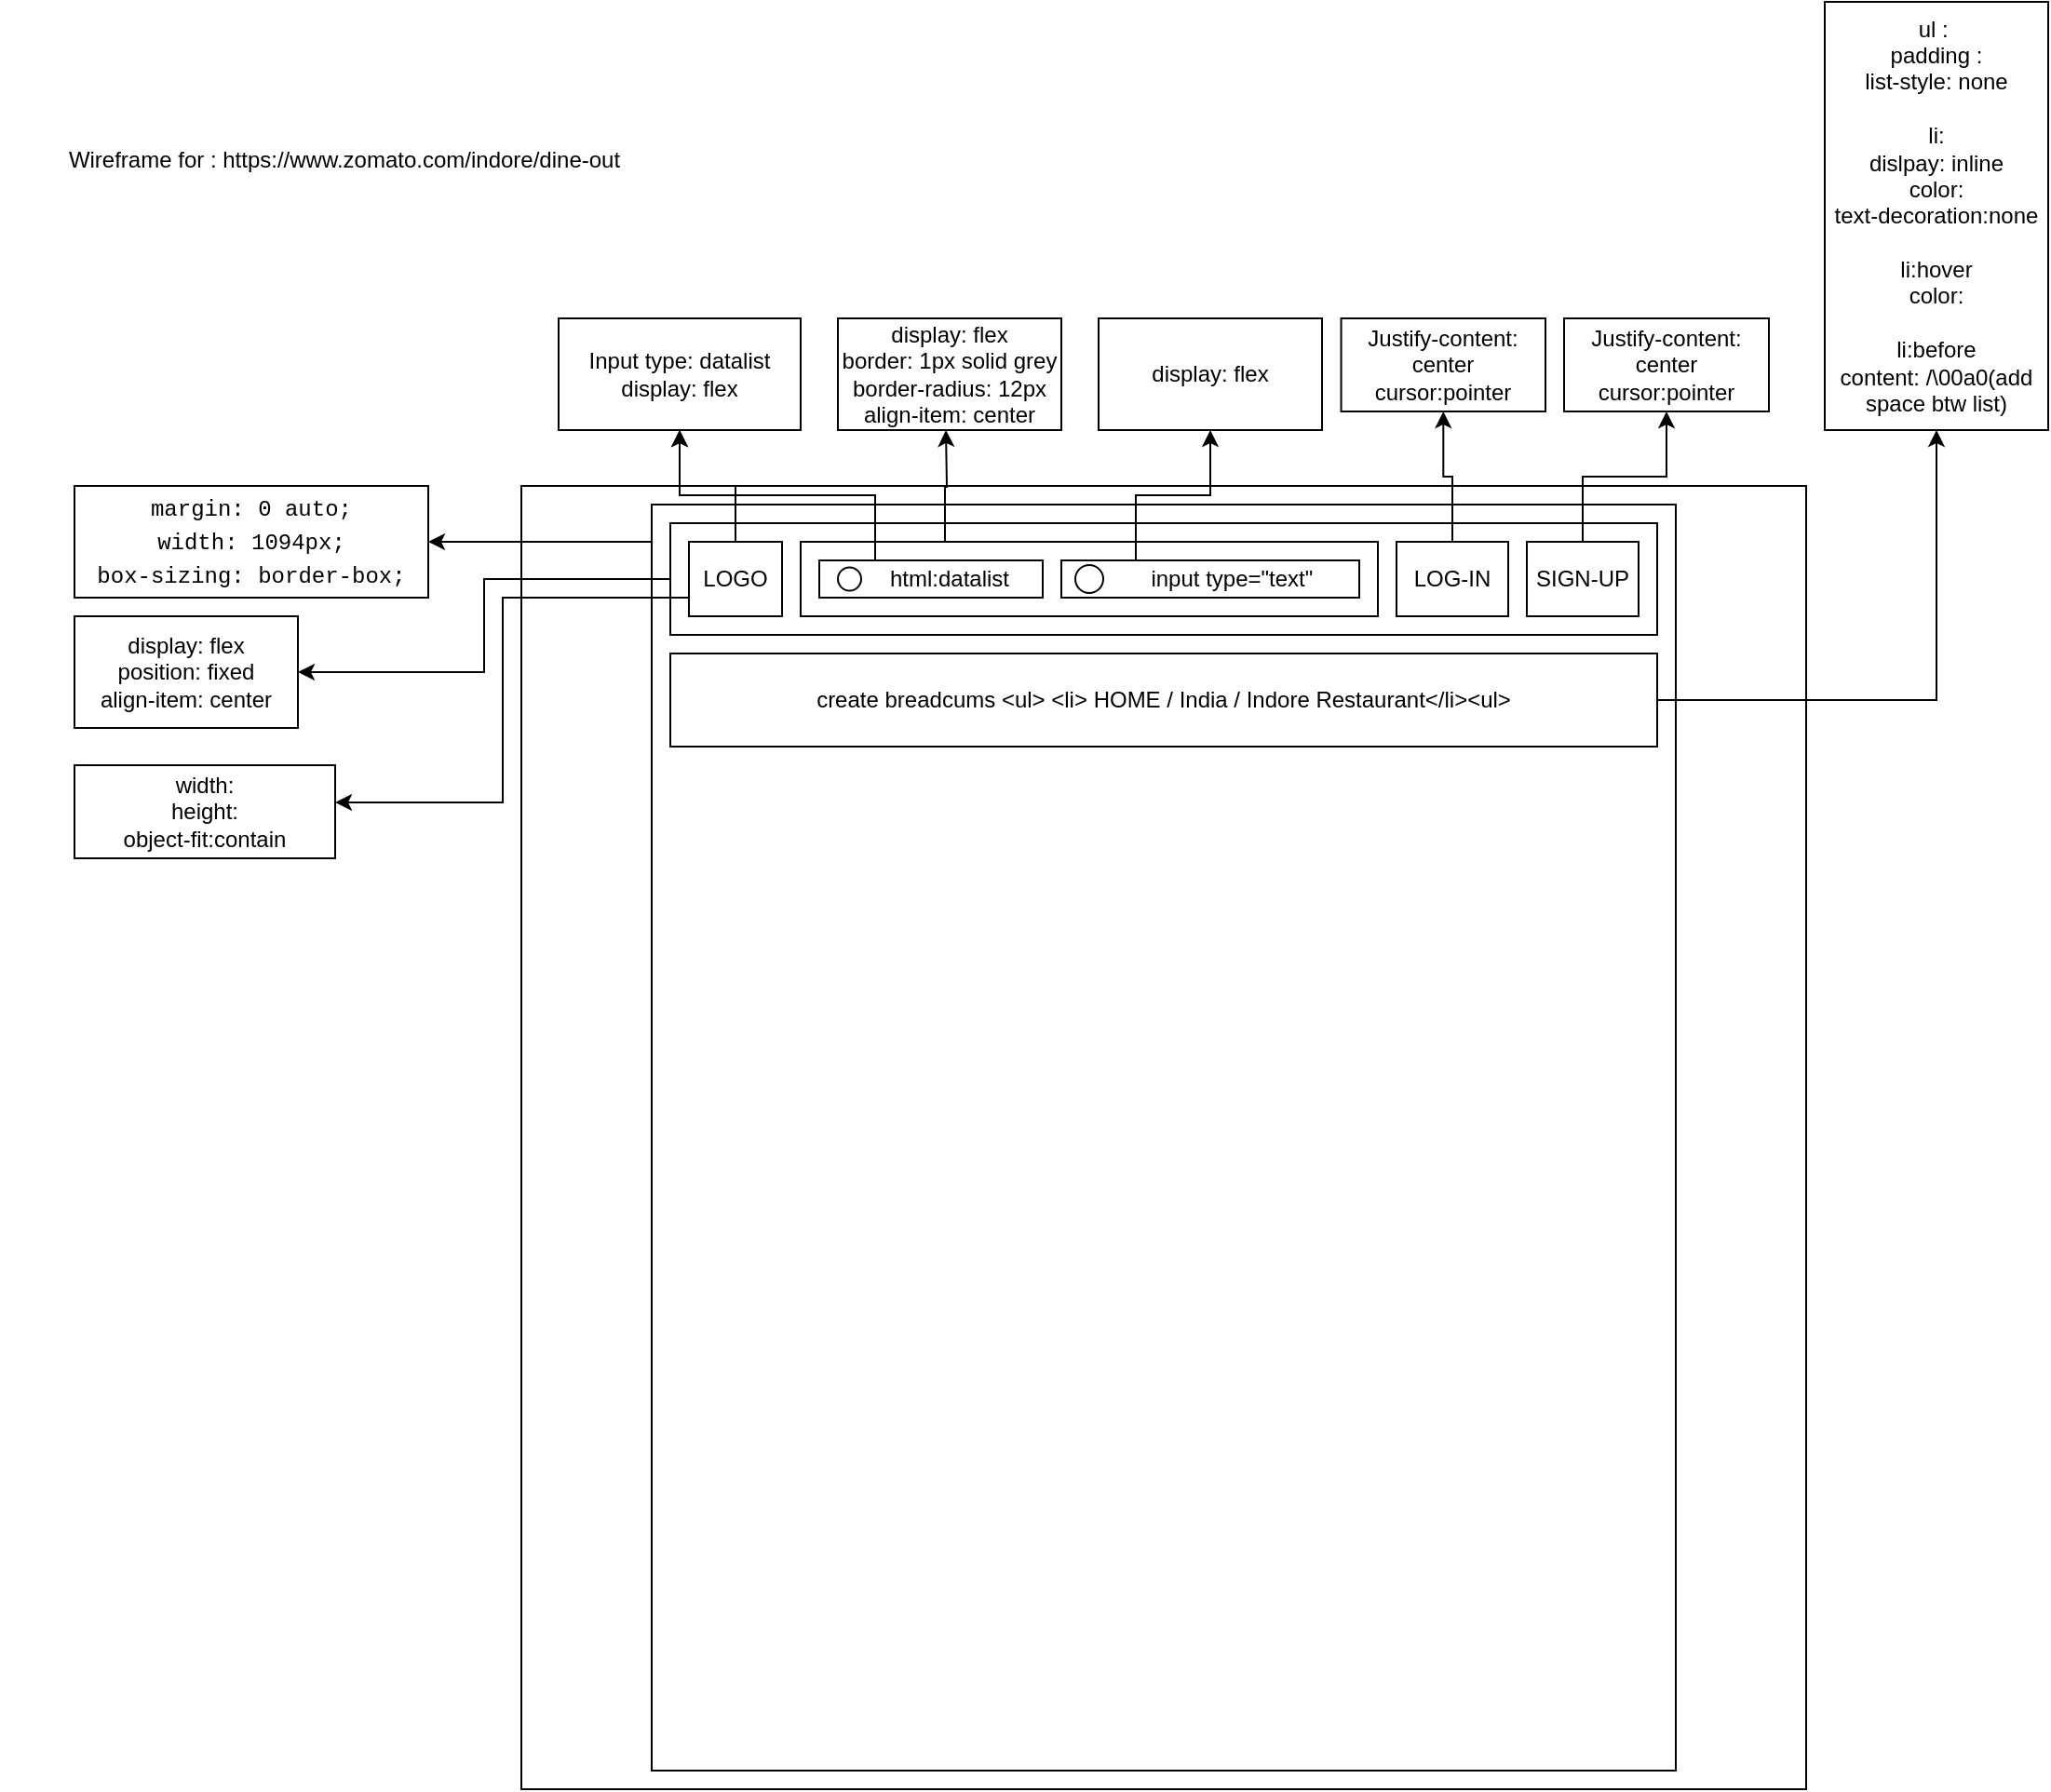 <mxfile version="17.4.5" type="device"><diagram id="UArlomWxdlsz3za1n32T" name="Page-1"><mxGraphModel dx="2088" dy="2030" grid="1" gridSize="10" guides="1" tooltips="1" connect="1" arrows="1" fold="1" page="1" pageScale="1" pageWidth="827" pageHeight="1169" math="0" shadow="0"><root><mxCell id="0"/><mxCell id="1" parent="0"/><mxCell id="eE9asOYMiKsrxintRL04-1" value="" style="rounded=0;whiteSpace=wrap;html=1;" parent="1" vertex="1"><mxGeometry x="350" y="500" width="120" height="60" as="geometry"/></mxCell><mxCell id="eE9asOYMiKsrxintRL04-2" value="" style="rounded=0;whiteSpace=wrap;html=1;" parent="1" vertex="1"><mxGeometry x="60" y="80" width="690" height="700" as="geometry"/></mxCell><mxCell id="qiycJIwIxfcYL5xOUlaX-5" style="edgeStyle=orthogonalEdgeStyle;rounded=0;orthogonalLoop=1;jettySize=auto;html=1;exitX=0;exitY=0.25;exitDx=0;exitDy=0;" edge="1" parent="1" source="qiycJIwIxfcYL5xOUlaX-1" target="qiycJIwIxfcYL5xOUlaX-6"><mxGeometry relative="1" as="geometry"><mxPoint y="110" as="targetPoint"/><Array as="points"><mxPoint x="130" y="110"/><mxPoint x="20" y="110"/></Array></mxGeometry></mxCell><mxCell id="qiycJIwIxfcYL5xOUlaX-1" value="" style="rounded=0;whiteSpace=wrap;html=1;" vertex="1" parent="1"><mxGeometry x="130" y="90" width="550" height="680" as="geometry"/></mxCell><mxCell id="qiycJIwIxfcYL5xOUlaX-6" value="&lt;div style=&quot;font-family: &amp;#34;menlo&amp;#34; , &amp;#34;monaco&amp;#34; , &amp;#34;courier new&amp;#34; , monospace ; line-height: 18px&quot;&gt;&lt;div&gt;&lt;span style=&quot;background-color: rgb(255 , 255 , 255)&quot;&gt;margin: 0 auto;&lt;/span&gt;&lt;/div&gt;&lt;div&gt;  &lt;span style=&quot;background-color: rgb(255 , 255 , 255)&quot;&gt;width: 1094px;&lt;/span&gt;&lt;/div&gt;&lt;div&gt;  &lt;span style=&quot;background-color: rgb(255 , 255 , 255)&quot;&gt;box-sizing: border-box;&lt;/span&gt;&lt;/div&gt;&lt;/div&gt;" style="rounded=0;whiteSpace=wrap;html=1;" vertex="1" parent="1"><mxGeometry x="-180" y="80" width="190" height="60" as="geometry"/></mxCell><mxCell id="qiycJIwIxfcYL5xOUlaX-9" value="" style="edgeStyle=orthogonalEdgeStyle;rounded=0;orthogonalLoop=1;jettySize=auto;html=1;" edge="1" parent="1" source="qiycJIwIxfcYL5xOUlaX-7" target="qiycJIwIxfcYL5xOUlaX-8"><mxGeometry relative="1" as="geometry"/></mxCell><mxCell id="qiycJIwIxfcYL5xOUlaX-7" value="" style="rounded=0;whiteSpace=wrap;html=1;" vertex="1" parent="1"><mxGeometry x="140" y="100" width="530" height="60" as="geometry"/></mxCell><mxCell id="qiycJIwIxfcYL5xOUlaX-8" value="display: flex&lt;br&gt;position: fixed&lt;br&gt;align-item: center" style="whiteSpace=wrap;html=1;rounded=0;" vertex="1" parent="1"><mxGeometry x="-180" y="150" width="120" height="60" as="geometry"/></mxCell><mxCell id="qiycJIwIxfcYL5xOUlaX-12" value="" style="edgeStyle=orthogonalEdgeStyle;rounded=0;orthogonalLoop=1;jettySize=auto;html=1;" edge="1" parent="1" source="qiycJIwIxfcYL5xOUlaX-10" target="qiycJIwIxfcYL5xOUlaX-11"><mxGeometry relative="1" as="geometry"><Array as="points"><mxPoint x="50" y="140"/><mxPoint x="50" y="250"/></Array></mxGeometry></mxCell><mxCell id="qiycJIwIxfcYL5xOUlaX-34" value="" style="edgeStyle=orthogonalEdgeStyle;rounded=0;orthogonalLoop=1;jettySize=auto;html=1;fontColor=#000000;" edge="1" parent="1" source="qiycJIwIxfcYL5xOUlaX-10" target="qiycJIwIxfcYL5xOUlaX-21"><mxGeometry relative="1" as="geometry"/></mxCell><mxCell id="qiycJIwIxfcYL5xOUlaX-10" value="LOGO" style="rounded=0;whiteSpace=wrap;html=1;" vertex="1" parent="1"><mxGeometry x="150" y="110" width="50" height="40" as="geometry"/></mxCell><mxCell id="qiycJIwIxfcYL5xOUlaX-11" value="width:&lt;br&gt;height:&lt;br&gt;object-fit:contain" style="rounded=0;whiteSpace=wrap;html=1;" vertex="1" parent="1"><mxGeometry x="-180" y="230" width="140" height="50" as="geometry"/></mxCell><mxCell id="qiycJIwIxfcYL5xOUlaX-15" style="edgeStyle=orthogonalEdgeStyle;rounded=0;orthogonalLoop=1;jettySize=auto;html=1;exitX=0.25;exitY=0;exitDx=0;exitDy=0;" edge="1" parent="1" source="qiycJIwIxfcYL5xOUlaX-13"><mxGeometry relative="1" as="geometry"><mxPoint x="288" y="50" as="targetPoint"/></mxGeometry></mxCell><mxCell id="qiycJIwIxfcYL5xOUlaX-13" value="" style="rounded=0;whiteSpace=wrap;html=1;" vertex="1" parent="1"><mxGeometry x="210" y="110" width="310" height="40" as="geometry"/></mxCell><mxCell id="qiycJIwIxfcYL5xOUlaX-27" style="edgeStyle=orthogonalEdgeStyle;rounded=0;orthogonalLoop=1;jettySize=auto;html=1;exitX=0.5;exitY=0;exitDx=0;exitDy=0;" edge="1" parent="1" source="qiycJIwIxfcYL5xOUlaX-14" target="qiycJIwIxfcYL5xOUlaX-28"><mxGeometry relative="1" as="geometry"><mxPoint x="560.273" y="30" as="targetPoint"/></mxGeometry></mxCell><mxCell id="qiycJIwIxfcYL5xOUlaX-14" value="LOG-IN" style="rounded=0;whiteSpace=wrap;html=1;" vertex="1" parent="1"><mxGeometry x="530" y="110" width="60" height="40" as="geometry"/></mxCell><mxCell id="qiycJIwIxfcYL5xOUlaX-16" value="display: flex&lt;br&gt;border: 1px solid grey&lt;br&gt;border-radius: 12px&lt;br&gt;align-item: center" style="rounded=0;whiteSpace=wrap;html=1;" vertex="1" parent="1"><mxGeometry x="230" y="-10" width="120" height="60" as="geometry"/></mxCell><mxCell id="qiycJIwIxfcYL5xOUlaX-17" value="Wireframe for :&amp;nbsp;https://www.zomato.com/indore/dine-out" style="text;html=1;strokeColor=none;fillColor=none;align=center;verticalAlign=middle;whiteSpace=wrap;rounded=0;" vertex="1" parent="1"><mxGeometry x="-220" y="-110" width="370" height="30" as="geometry"/></mxCell><mxCell id="qiycJIwIxfcYL5xOUlaX-20" style="edgeStyle=orthogonalEdgeStyle;rounded=0;orthogonalLoop=1;jettySize=auto;html=1;exitX=0.25;exitY=0;exitDx=0;exitDy=0;" edge="1" parent="1" source="qiycJIwIxfcYL5xOUlaX-18" target="qiycJIwIxfcYL5xOUlaX-21"><mxGeometry relative="1" as="geometry"><mxPoint x="170" y="20" as="targetPoint"/></mxGeometry></mxCell><mxCell id="qiycJIwIxfcYL5xOUlaX-18" value="&amp;nbsp; &amp;nbsp; &amp;nbsp; html:datalist" style="rounded=0;whiteSpace=wrap;html=1;" vertex="1" parent="1"><mxGeometry x="220" y="120" width="120" height="20" as="geometry"/></mxCell><mxCell id="qiycJIwIxfcYL5xOUlaX-24" style="edgeStyle=orthogonalEdgeStyle;rounded=0;orthogonalLoop=1;jettySize=auto;html=1;exitX=0.25;exitY=0;exitDx=0;exitDy=0;" edge="1" parent="1" source="qiycJIwIxfcYL5xOUlaX-19" target="qiycJIwIxfcYL5xOUlaX-25"><mxGeometry relative="1" as="geometry"><mxPoint x="390" y="30" as="targetPoint"/></mxGeometry></mxCell><mxCell id="qiycJIwIxfcYL5xOUlaX-19" value="&amp;nbsp; &amp;nbsp; &amp;nbsp; &amp;nbsp;input type=&quot;text&quot;" style="rounded=0;whiteSpace=wrap;html=1;" vertex="1" parent="1"><mxGeometry x="350" y="120" width="160" height="20" as="geometry"/></mxCell><mxCell id="qiycJIwIxfcYL5xOUlaX-21" value="Input type: datalist&lt;br&gt;display: flex" style="rounded=0;whiteSpace=wrap;html=1;" vertex="1" parent="1"><mxGeometry x="80" y="-10" width="130" height="60" as="geometry"/></mxCell><mxCell id="qiycJIwIxfcYL5xOUlaX-22" value="" style="ellipse;whiteSpace=wrap;html=1;aspect=fixed;" vertex="1" parent="1"><mxGeometry x="357.5" y="122.5" width="15" height="15" as="geometry"/></mxCell><mxCell id="qiycJIwIxfcYL5xOUlaX-23" value="" style="ellipse;whiteSpace=wrap;html=1;aspect=fixed;" vertex="1" parent="1"><mxGeometry x="230" y="123.75" width="12.5" height="12.5" as="geometry"/></mxCell><mxCell id="qiycJIwIxfcYL5xOUlaX-25" value="display: flex&lt;br&gt;" style="rounded=0;whiteSpace=wrap;html=1;" vertex="1" parent="1"><mxGeometry x="370" y="-10" width="120" height="60" as="geometry"/></mxCell><mxCell id="qiycJIwIxfcYL5xOUlaX-29" style="edgeStyle=orthogonalEdgeStyle;rounded=0;orthogonalLoop=1;jettySize=auto;html=1;exitX=0.5;exitY=0;exitDx=0;exitDy=0;" edge="1" parent="1" source="qiycJIwIxfcYL5xOUlaX-26" target="qiycJIwIxfcYL5xOUlaX-30"><mxGeometry relative="1" as="geometry"><mxPoint x="680" y="30" as="targetPoint"/></mxGeometry></mxCell><mxCell id="qiycJIwIxfcYL5xOUlaX-26" value="SIGN-UP" style="rounded=0;whiteSpace=wrap;html=1;" vertex="1" parent="1"><mxGeometry x="600" y="110" width="60" height="40" as="geometry"/></mxCell><mxCell id="qiycJIwIxfcYL5xOUlaX-28" value="Justify-content: center&lt;br&gt;cursor:pointer" style="rounded=0;whiteSpace=wrap;html=1;" vertex="1" parent="1"><mxGeometry x="500.27" y="-10" width="109.73" height="50" as="geometry"/></mxCell><mxCell id="qiycJIwIxfcYL5xOUlaX-30" value="&lt;span&gt;Justify-content: center&lt;br&gt;&lt;/span&gt;cursor:pointer&lt;span&gt;&lt;br&gt;&lt;/span&gt;" style="rounded=0;whiteSpace=wrap;html=1;" vertex="1" parent="1"><mxGeometry x="620" y="-10" width="110" height="50" as="geometry"/></mxCell><mxCell id="qiycJIwIxfcYL5xOUlaX-32" style="edgeStyle=orthogonalEdgeStyle;rounded=0;orthogonalLoop=1;jettySize=auto;html=1;" edge="1" parent="1" source="qiycJIwIxfcYL5xOUlaX-31" target="qiycJIwIxfcYL5xOUlaX-33"><mxGeometry relative="1" as="geometry"><mxPoint x="780" y="195" as="targetPoint"/></mxGeometry></mxCell><mxCell id="qiycJIwIxfcYL5xOUlaX-31" value="create breadcums &amp;lt;ul&amp;gt; &amp;lt;li&amp;gt; HOME / India / Indore Restaurant&amp;lt;/li&amp;gt;&amp;lt;ul&amp;gt;" style="rounded=0;whiteSpace=wrap;html=1;" vertex="1" parent="1"><mxGeometry x="140" y="170" width="530" height="50" as="geometry"/></mxCell><mxCell id="qiycJIwIxfcYL5xOUlaX-33" value="ul :&amp;nbsp;&lt;br&gt;padding :&lt;br&gt;list-style: none&lt;br&gt;&lt;br&gt;li:&lt;br&gt;dislpay: inline&lt;br&gt;color:&lt;br&gt;text-decoration:none&lt;br&gt;&lt;br&gt;li:hover&lt;br&gt;color:&lt;br&gt;&lt;br&gt;li:before&lt;br&gt;content: /\00a0(add space btw list)" style="rounded=0;whiteSpace=wrap;html=1;" vertex="1" parent="1"><mxGeometry x="760" y="-180" width="120" height="230" as="geometry"/></mxCell></root></mxGraphModel></diagram></mxfile>